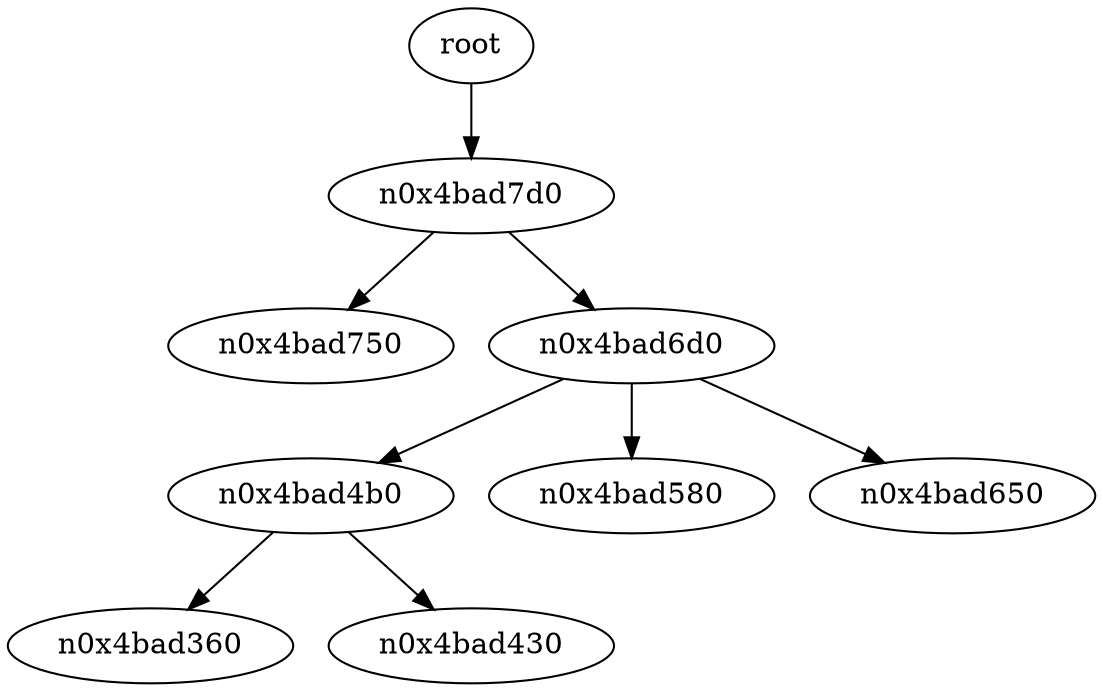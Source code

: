 digraph G {
n0x4bad1f0 [label="root"];
n0x4bad1f0 -> n0x4bad7d0;
n0x4bad7d0 -> n0x4bad750;
n0x4bad7d0 -> n0x4bad6d0;
n0x4bad6d0 -> n0x4bad4b0;
n0x4bad4b0 -> n0x4bad360;
n0x4bad4b0 -> n0x4bad430;
n0x4bad6d0 -> n0x4bad580;
n0x4bad6d0 -> n0x4bad650;
}
